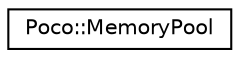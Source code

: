 digraph "Graphical Class Hierarchy"
{
 // LATEX_PDF_SIZE
  edge [fontname="Helvetica",fontsize="10",labelfontname="Helvetica",labelfontsize="10"];
  node [fontname="Helvetica",fontsize="10",shape=record];
  rankdir="LR";
  Node0 [label="Poco::MemoryPool",height=0.2,width=0.4,color="black", fillcolor="white", style="filled",URL="$classPoco_1_1MemoryPool.html",tooltip=" "];
}
